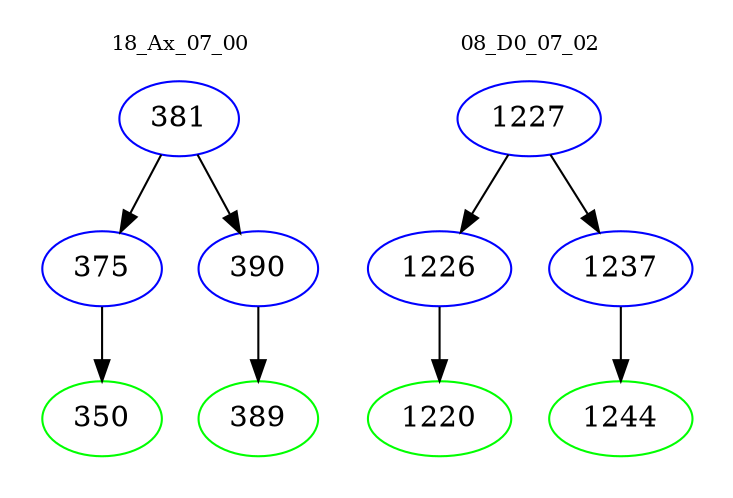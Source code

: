 digraph{
subgraph cluster_0 {
color = white
label = "18_Ax_07_00";
fontsize=10;
T0_381 [label="381", color="blue"]
T0_381 -> T0_375 [color="black"]
T0_375 [label="375", color="blue"]
T0_375 -> T0_350 [color="black"]
T0_350 [label="350", color="green"]
T0_381 -> T0_390 [color="black"]
T0_390 [label="390", color="blue"]
T0_390 -> T0_389 [color="black"]
T0_389 [label="389", color="green"]
}
subgraph cluster_1 {
color = white
label = "08_D0_07_02";
fontsize=10;
T1_1227 [label="1227", color="blue"]
T1_1227 -> T1_1226 [color="black"]
T1_1226 [label="1226", color="blue"]
T1_1226 -> T1_1220 [color="black"]
T1_1220 [label="1220", color="green"]
T1_1227 -> T1_1237 [color="black"]
T1_1237 [label="1237", color="blue"]
T1_1237 -> T1_1244 [color="black"]
T1_1244 [label="1244", color="green"]
}
}
